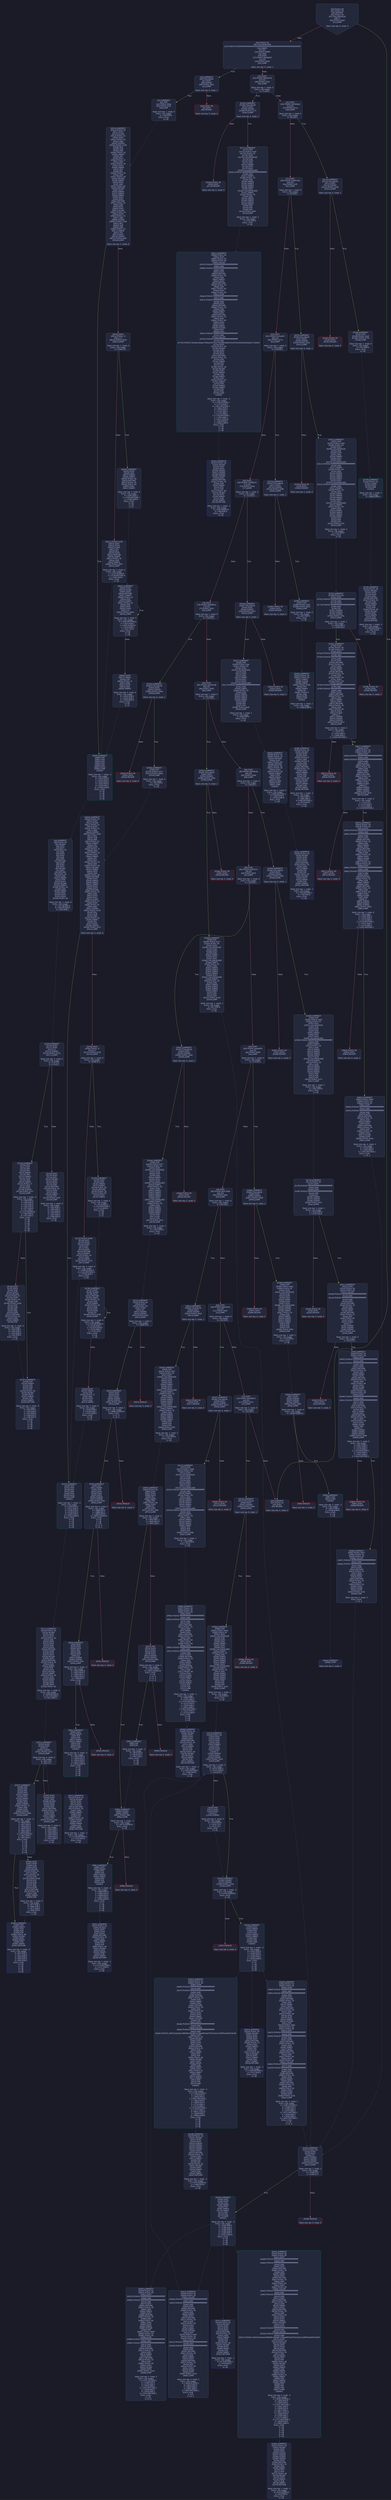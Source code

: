 digraph G {
    node [shape=box, style="filled, rounded", color="#565f89", fontcolor="#c0caf5", fontname="Helvetica", fillcolor="#24283b"];
    edge [color="#414868", fontcolor="#c0caf5", fontname="Helvetica"];
    bgcolor="#1a1b26";
    0 [ label = "[00] PUSH1 80
[02] PUSH1 40
[04] MSTORE
[05] PUSH1 04
[07] CALLDATASIZE
[08] LT
[09] PUSH2 00d0
[0c] JUMPI

Stack size req: 0, sizeΔ: 0
" shape = invhouse]
    1 [ label = "[0d] PUSH1 00
[0f] CALLDATALOAD
[10] PUSH29 0100000000000000000000000000000000000000000000000000000000
[2e] SWAP1
[2f] DIV
[30] PUSH4 ffffffff
[35] AND
[36] DUP1
[37] PUSH4 06fdde03
[3c] EQ
[3d] PUSH2 00d5
[40] JUMPI

Stack size req: 0, sizeΔ: 1
"]
    2 [ label = "[41] DUP1
[42] PUSH4 095ea7b3
[47] EQ
[48] PUSH2 0165
[4b] JUMPI

Stack size req: 1, sizeΔ: 0
Entry->Op usage:
	0->71:EQ:1
"]
    3 [ label = "[4c] DUP1
[4d] PUSH4 18160ddd
[52] EQ
[53] PUSH2 01ca
[56] JUMPI

Stack size req: 1, sizeΔ: 0
Entry->Op usage:
	0->82:EQ:1
"]
    4 [ label = "[57] DUP1
[58] PUSH4 23b872dd
[5d] EQ
[5e] PUSH2 01f5
[61] JUMPI

Stack size req: 1, sizeΔ: 0
Entry->Op usage:
	0->93:EQ:1
"]
    5 [ label = "[62] DUP1
[63] PUSH4 313ce567
[68] EQ
[69] PUSH2 027a
[6c] JUMPI

Stack size req: 1, sizeΔ: 0
Entry->Op usage:
	0->104:EQ:1
"]
    6 [ label = "[6d] DUP1
[6e] PUSH4 70a08231
[73] EQ
[74] PUSH2 02ab
[77] JUMPI

Stack size req: 1, sizeΔ: 0
Entry->Op usage:
	0->115:EQ:1
"]
    7 [ label = "[78] DUP1
[79] PUSH4 95d89b41
[7e] EQ
[7f] PUSH2 0302
[82] JUMPI

Stack size req: 1, sizeΔ: 0
Entry->Op usage:
	0->126:EQ:1
"]
    8 [ label = "[83] DUP1
[84] PUSH4 a293d1e8
[89] EQ
[8a] PUSH2 0392
[8d] JUMPI

Stack size req: 1, sizeΔ: 0
Entry->Op usage:
	0->137:EQ:1
"]
    9 [ label = "[8e] DUP1
[8f] PUSH4 a9059cbb
[94] EQ
[95] PUSH2 03dd
[98] JUMPI

Stack size req: 1, sizeΔ: 0
Entry->Op usage:
	0->148:EQ:1
"]
    10 [ label = "[99] DUP1
[9a] PUSH4 b5931f7c
[9f] EQ
[a0] PUSH2 0442
[a3] JUMPI

Stack size req: 1, sizeΔ: 0
Entry->Op usage:
	0->159:EQ:1
"]
    11 [ label = "[a4] DUP1
[a5] PUSH4 cdeda055
[aa] EQ
[ab] PUSH2 048d
[ae] JUMPI

Stack size req: 1, sizeΔ: 0
Entry->Op usage:
	0->170:EQ:1
"]
    12 [ label = "[af] DUP1
[b0] PUSH4 d05c78da
[b5] EQ
[b6] PUSH2 04bc
[b9] JUMPI

Stack size req: 1, sizeΔ: 0
Entry->Op usage:
	0->181:EQ:1
"]
    13 [ label = "[ba] DUP1
[bb] PUSH4 dd62ed3e
[c0] EQ
[c1] PUSH2 0507
[c4] JUMPI

Stack size req: 1, sizeΔ: 0
Entry->Op usage:
	0->192:EQ:1
"]
    14 [ label = "[c5] DUP1
[c6] PUSH4 e6cb9013
[cb] EQ
[cc] PUSH2 057e
[cf] JUMPI

Stack size req: 1, sizeΔ: 0
Entry->Op usage:
	0->203:EQ:1
"]
    15 [ label = "[d0] JUMPDEST
[d1] PUSH1 00
[d3] DUP1
[d4] REVERT

Stack size req: 0, sizeΔ: 0
" color = "red"]
    16 [ label = "[d5] JUMPDEST
[d6] CALLVALUE
[d7] DUP1
[d8] ISZERO
[d9] PUSH2 00e1
[dc] JUMPI

Stack size req: 0, sizeΔ: 1
"]
    17 [ label = "[dd] PUSH1 00
[df] DUP1
[e0] REVERT

Stack size req: 0, sizeΔ: 0
" color = "red"]
    18 [ label = "[e1] JUMPDEST
[e2] POP
[e3] PUSH2 00ea
[e6] PUSH2 05c9
[e9] JUMP

Stack size req: 1, sizeΔ: 0
Entry->Op usage:
	0->226:POP:0
Entry->Exit:
	0->😵
"]
    19 [ label = "[ea] JUMPDEST
[eb] PUSH1 40
[ed] MLOAD
[ee] DUP1
[ef] DUP1
[f0] PUSH1 20
[f2] ADD
[f3] DUP3
[f4] DUP2
[f5] SUB
[f6] DUP3
[f7] MSTORE
[f8] DUP4
[f9] DUP2
[fa] DUP2
[fb] MLOAD
[fc] DUP2
[fd] MSTORE
[fe] PUSH1 20
[0100] ADD
[0101] SWAP2
[0102] POP
[0103] DUP1
[0104] MLOAD
[0105] SWAP1
[0106] PUSH1 20
[0108] ADD
[0109] SWAP1
[010a] DUP1
[010b] DUP4
[010c] DUP4
[010d] PUSH1 00

Stack size req: 1, sizeΔ: 9
Entry->Op usage:
	0->251:MLOAD:0
	0->260:MLOAD:0
	0->264:ADD:1
"]
    20 [ label = "[010f] JUMPDEST
[0110] DUP4
[0111] DUP2
[0112] LT
[0113] ISZERO
[0114] PUSH2 012a
[0117] JUMPI

Stack size req: 4, sizeΔ: 0
Entry->Op usage:
	0->274:LT:0
	3->274:LT:1
"]
    21 [ label = "[0118] DUP1
[0119] DUP3
[011a] ADD
[011b] MLOAD
[011c] DUP2
[011d] DUP5
[011e] ADD
[011f] MSTORE
[0120] PUSH1 20
[0122] DUP2
[0123] ADD
[0124] SWAP1
[0125] POP
[0126] PUSH2 010f
[0129] JUMP

Stack size req: 3, sizeΔ: 0
Entry->Op usage:
	0->282:ADD:1
	0->286:ADD:1
	0->291:ADD:0
	0->293:POP:0
	1->282:ADD:0
	2->286:ADD:0
Entry->Exit:
	0->😵
"]
    22 [ label = "[012a] JUMPDEST
[012b] POP
[012c] POP
[012d] POP
[012e] POP
[012f] SWAP1
[0130] POP
[0131] SWAP1
[0132] DUP2
[0133] ADD
[0134] SWAP1
[0135] PUSH1 1f
[0137] AND
[0138] DUP1
[0139] ISZERO
[013a] PUSH2 0157
[013d] JUMPI

Stack size req: 7, sizeΔ: -5
Entry->Op usage:
	0->299:POP:0
	1->300:POP:0
	2->301:POP:0
	3->302:POP:0
	4->307:ADD:0
	4->311:AND:1
	4->313:ISZERO:0
	5->304:POP:0
	6->307:ADD:1
Entry->Exit:
	0->😵
	1->😵
	2->😵
	3->😵
	4->0
	5->😵
	6->😵
"]
    23 [ label = "[013e] DUP1
[013f] DUP3
[0140] SUB
[0141] DUP1
[0142] MLOAD
[0143] PUSH1 01
[0145] DUP4
[0146] PUSH1 20
[0148] SUB
[0149] PUSH2 0100
[014c] EXP
[014d] SUB
[014e] NOT
[014f] AND
[0150] DUP2
[0151] MSTORE
[0152] PUSH1 20
[0154] ADD
[0155] SWAP2
[0156] POP

Stack size req: 2, sizeΔ: 0
Entry->Op usage:
	0->320:SUB:1
	0->328:SUB:1
	1->320:SUB:0
	1->342:POP:0
Entry->Exit:
	1->😵
"]
    24 [ label = "[0157] JUMPDEST
[0158] POP
[0159] SWAP3
[015a] POP
[015b] POP
[015c] POP
[015d] PUSH1 40
[015f] MLOAD
[0160] DUP1
[0161] SWAP2
[0162] SUB
[0163] SWAP1
[0164] RETURN

Stack size req: 5, sizeΔ: -5
Entry->Op usage:
	0->344:POP:0
	1->354:SUB:0
	2->347:POP:0
	3->348:POP:0
	4->346:POP:0
Entry->Exit:
	0->😵
	1->😵
	2->😵
	3->😵
	4->😵
" color = "darkblue"]
    25 [ label = "[0165] JUMPDEST
[0166] CALLVALUE
[0167] DUP1
[0168] ISZERO
[0169] PUSH2 0171
[016c] JUMPI

Stack size req: 0, sizeΔ: 1
"]
    26 [ label = "[016d] PUSH1 00
[016f] DUP1
[0170] REVERT

Stack size req: 0, sizeΔ: 0
" color = "red"]
    27 [ label = "[0171] JUMPDEST
[0172] POP
[0173] PUSH2 01b0
[0176] PUSH1 04
[0178] DUP1
[0179] CALLDATASIZE
[017a] SUB
[017b] DUP2
[017c] ADD
[017d] SWAP1
[017e] DUP1
[017f] DUP1
[0180] CALLDATALOAD
[0181] PUSH20 ffffffffffffffffffffffffffffffffffffffff
[0196] AND
[0197] SWAP1
[0198] PUSH1 20
[019a] ADD
[019b] SWAP1
[019c] SWAP3
[019d] SWAP2
[019e] SWAP1
[019f] DUP1
[01a0] CALLDATALOAD
[01a1] SWAP1
[01a2] PUSH1 20
[01a4] ADD
[01a5] SWAP1
[01a6] SWAP3
[01a7] SWAP2
[01a8] SWAP1
[01a9] POP
[01aa] POP
[01ab] POP
[01ac] PUSH2 0667
[01af] JUMP

Stack size req: 1, sizeΔ: 2
Entry->Op usage:
	0->370:POP:0
Entry->Exit:
	0->😵
"]
    28 [ label = "[01b0] JUMPDEST
[01b1] PUSH1 40
[01b3] MLOAD
[01b4] DUP1
[01b5] DUP3
[01b6] ISZERO
[01b7] ISZERO
[01b8] ISZERO
[01b9] ISZERO
[01ba] DUP2
[01bb] MSTORE
[01bc] PUSH1 20
[01be] ADD
[01bf] SWAP2
[01c0] POP
[01c1] POP
[01c2] PUSH1 40
[01c4] MLOAD
[01c5] DUP1
[01c6] SWAP2
[01c7] SUB
[01c8] SWAP1
[01c9] RETURN

Stack size req: 1, sizeΔ: -1
Entry->Op usage:
	0->438:ISZERO:0
	0->448:POP:0
Entry->Exit:
	0->😵
" color = "darkblue"]
    29 [ label = "[01ca] JUMPDEST
[01cb] CALLVALUE
[01cc] DUP1
[01cd] ISZERO
[01ce] PUSH2 01d6
[01d1] JUMPI

Stack size req: 0, sizeΔ: 1
"]
    30 [ label = "[01d2] PUSH1 00
[01d4] DUP1
[01d5] REVERT

Stack size req: 0, sizeΔ: 0
" color = "red"]
    31 [ label = "[01d6] JUMPDEST
[01d7] POP
[01d8] PUSH2 01df
[01db] PUSH2 0759
[01de] JUMP

Stack size req: 1, sizeΔ: 0
Entry->Op usage:
	0->471:POP:0
Entry->Exit:
	0->😵
"]
    32 [ label = "[01df] JUMPDEST
[01e0] PUSH1 40
[01e2] MLOAD
[01e3] DUP1
[01e4] DUP3
[01e5] DUP2
[01e6] MSTORE
[01e7] PUSH1 20
[01e9] ADD
[01ea] SWAP2
[01eb] POP
[01ec] POP
[01ed] PUSH1 40
[01ef] MLOAD
[01f0] DUP1
[01f1] SWAP2
[01f2] SUB
[01f3] SWAP1
[01f4] RETURN

Stack size req: 1, sizeΔ: -1
Entry->Op usage:
	0->486:MSTORE:1
	0->491:POP:0
Entry->Exit:
	0->😵
" color = "darkblue"]
    33 [ label = "[01f5] JUMPDEST
[01f6] CALLVALUE
[01f7] DUP1
[01f8] ISZERO
[01f9] PUSH2 0201
[01fc] JUMPI

Stack size req: 0, sizeΔ: 1
"]
    34 [ label = "[01fd] PUSH1 00
[01ff] DUP1
[0200] REVERT

Stack size req: 0, sizeΔ: 0
" color = "red"]
    35 [ label = "[0201] JUMPDEST
[0202] POP
[0203] PUSH2 0260
[0206] PUSH1 04
[0208] DUP1
[0209] CALLDATASIZE
[020a] SUB
[020b] DUP2
[020c] ADD
[020d] SWAP1
[020e] DUP1
[020f] DUP1
[0210] CALLDATALOAD
[0211] PUSH20 ffffffffffffffffffffffffffffffffffffffff
[0226] AND
[0227] SWAP1
[0228] PUSH1 20
[022a] ADD
[022b] SWAP1
[022c] SWAP3
[022d] SWAP2
[022e] SWAP1
[022f] DUP1
[0230] CALLDATALOAD
[0231] PUSH20 ffffffffffffffffffffffffffffffffffffffff
[0246] AND
[0247] SWAP1
[0248] PUSH1 20
[024a] ADD
[024b] SWAP1
[024c] SWAP3
[024d] SWAP2
[024e] SWAP1
[024f] DUP1
[0250] CALLDATALOAD
[0251] SWAP1
[0252] PUSH1 20
[0254] ADD
[0255] SWAP1
[0256] SWAP3
[0257] SWAP2
[0258] SWAP1
[0259] POP
[025a] POP
[025b] POP
[025c] PUSH2 075f
[025f] JUMP

Stack size req: 1, sizeΔ: 3
Entry->Op usage:
	0->514:POP:0
Entry->Exit:
	0->😵
"]
    36 [ label = "[0260] JUMPDEST
[0261] PUSH1 40
[0263] MLOAD
[0264] DUP1
[0265] DUP3
[0266] ISZERO
[0267] ISZERO
[0268] ISZERO
[0269] ISZERO
[026a] DUP2
[026b] MSTORE
[026c] PUSH1 20
[026e] ADD
[026f] SWAP2
[0270] POP
[0271] POP
[0272] PUSH1 40
[0274] MLOAD
[0275] DUP1
[0276] SWAP2
[0277] SUB
[0278] SWAP1
[0279] RETURN

Stack size req: 1, sizeΔ: -1
Entry->Op usage:
	0->614:ISZERO:0
	0->624:POP:0
Entry->Exit:
	0->😵
" color = "darkblue"]
    37 [ label = "[027a] JUMPDEST
[027b] CALLVALUE
[027c] DUP1
[027d] ISZERO
[027e] PUSH2 0286
[0281] JUMPI

Stack size req: 0, sizeΔ: 1
"]
    38 [ label = "[0282] PUSH1 00
[0284] DUP1
[0285] REVERT

Stack size req: 0, sizeΔ: 0
" color = "red"]
    39 [ label = "[0286] JUMPDEST
[0287] POP
[0288] PUSH2 028f
[028b] PUSH2 0b92
[028e] JUMP

Stack size req: 1, sizeΔ: 0
Entry->Op usage:
	0->647:POP:0
Entry->Exit:
	0->😵
"]
    40 [ label = "[028f] JUMPDEST
[0290] PUSH1 40
[0292] MLOAD
[0293] DUP1
[0294] DUP3
[0295] PUSH1 ff
[0297] AND
[0298] PUSH1 ff
[029a] AND
[029b] DUP2
[029c] MSTORE
[029d] PUSH1 20
[029f] ADD
[02a0] SWAP2
[02a1] POP
[02a2] POP
[02a3] PUSH1 40
[02a5] MLOAD
[02a6] DUP1
[02a7] SWAP2
[02a8] SUB
[02a9] SWAP1
[02aa] RETURN

Stack size req: 1, sizeΔ: -1
Entry->Op usage:
	0->663:AND:1
	0->666:AND:1
	0->668:MSTORE:1
	0->673:POP:0
Entry->Exit:
	0->😵
" color = "darkblue"]
    41 [ label = "[02ab] JUMPDEST
[02ac] CALLVALUE
[02ad] DUP1
[02ae] ISZERO
[02af] PUSH2 02b7
[02b2] JUMPI

Stack size req: 0, sizeΔ: 1
"]
    42 [ label = "[02b3] PUSH1 00
[02b5] DUP1
[02b6] REVERT

Stack size req: 0, sizeΔ: 0
" color = "red"]
    43 [ label = "[02b7] JUMPDEST
[02b8] POP
[02b9] PUSH2 02ec
[02bc] PUSH1 04
[02be] DUP1
[02bf] CALLDATASIZE
[02c0] SUB
[02c1] DUP2
[02c2] ADD
[02c3] SWAP1
[02c4] DUP1
[02c5] DUP1
[02c6] CALLDATALOAD
[02c7] PUSH20 ffffffffffffffffffffffffffffffffffffffff
[02dc] AND
[02dd] SWAP1
[02de] PUSH1 20
[02e0] ADD
[02e1] SWAP1
[02e2] SWAP3
[02e3] SWAP2
[02e4] SWAP1
[02e5] POP
[02e6] POP
[02e7] POP
[02e8] PUSH2 0ba5
[02eb] JUMP

Stack size req: 1, sizeΔ: 1
Entry->Op usage:
	0->696:POP:0
Entry->Exit:
	0->😵
"]
    44 [ label = "[02ec] JUMPDEST
[02ed] PUSH1 40
[02ef] MLOAD
[02f0] DUP1
[02f1] DUP3
[02f2] DUP2
[02f3] MSTORE
[02f4] PUSH1 20
[02f6] ADD
[02f7] SWAP2
[02f8] POP
[02f9] POP
[02fa] PUSH1 40
[02fc] MLOAD
[02fd] DUP1
[02fe] SWAP2
[02ff] SUB
[0300] SWAP1
[0301] RETURN

Stack size req: 1, sizeΔ: -1
Entry->Op usage:
	0->755:MSTORE:1
	0->760:POP:0
Entry->Exit:
	0->😵
" color = "darkblue"]
    45 [ label = "[0302] JUMPDEST
[0303] CALLVALUE
[0304] DUP1
[0305] ISZERO
[0306] PUSH2 030e
[0309] JUMPI

Stack size req: 0, sizeΔ: 1
"]
    46 [ label = "[030a] PUSH1 00
[030c] DUP1
[030d] REVERT

Stack size req: 0, sizeΔ: 0
" color = "red"]
    47 [ label = "[030e] JUMPDEST
[030f] POP
[0310] PUSH2 0317
[0313] PUSH2 0bbd
[0316] JUMP

Stack size req: 1, sizeΔ: 0
Entry->Op usage:
	0->783:POP:0
Entry->Exit:
	0->😵
"]
    48 [ label = "[0317] JUMPDEST
[0318] PUSH1 40
[031a] MLOAD
[031b] DUP1
[031c] DUP1
[031d] PUSH1 20
[031f] ADD
[0320] DUP3
[0321] DUP2
[0322] SUB
[0323] DUP3
[0324] MSTORE
[0325] DUP4
[0326] DUP2
[0327] DUP2
[0328] MLOAD
[0329] DUP2
[032a] MSTORE
[032b] PUSH1 20
[032d] ADD
[032e] SWAP2
[032f] POP
[0330] DUP1
[0331] MLOAD
[0332] SWAP1
[0333] PUSH1 20
[0335] ADD
[0336] SWAP1
[0337] DUP1
[0338] DUP4
[0339] DUP4
[033a] PUSH1 00

Stack size req: 1, sizeΔ: 9
Entry->Op usage:
	0->808:MLOAD:0
	0->817:MLOAD:0
	0->821:ADD:1
"]
    49 [ label = "[033c] JUMPDEST
[033d] DUP4
[033e] DUP2
[033f] LT
[0340] ISZERO
[0341] PUSH2 0357
[0344] JUMPI

Stack size req: 4, sizeΔ: 0
Entry->Op usage:
	0->831:LT:0
	3->831:LT:1
"]
    50 [ label = "[0345] DUP1
[0346] DUP3
[0347] ADD
[0348] MLOAD
[0349] DUP2
[034a] DUP5
[034b] ADD
[034c] MSTORE
[034d] PUSH1 20
[034f] DUP2
[0350] ADD
[0351] SWAP1
[0352] POP
[0353] PUSH2 033c
[0356] JUMP

Stack size req: 3, sizeΔ: 0
Entry->Op usage:
	0->839:ADD:1
	0->843:ADD:1
	0->848:ADD:0
	0->850:POP:0
	1->839:ADD:0
	2->843:ADD:0
Entry->Exit:
	0->😵
"]
    51 [ label = "[0357] JUMPDEST
[0358] POP
[0359] POP
[035a] POP
[035b] POP
[035c] SWAP1
[035d] POP
[035e] SWAP1
[035f] DUP2
[0360] ADD
[0361] SWAP1
[0362] PUSH1 1f
[0364] AND
[0365] DUP1
[0366] ISZERO
[0367] PUSH2 0384
[036a] JUMPI

Stack size req: 7, sizeΔ: -5
Entry->Op usage:
	0->856:POP:0
	1->857:POP:0
	2->858:POP:0
	3->859:POP:0
	4->864:ADD:0
	4->868:AND:1
	4->870:ISZERO:0
	5->861:POP:0
	6->864:ADD:1
Entry->Exit:
	0->😵
	1->😵
	2->😵
	3->😵
	4->0
	5->😵
	6->😵
"]
    52 [ label = "[036b] DUP1
[036c] DUP3
[036d] SUB
[036e] DUP1
[036f] MLOAD
[0370] PUSH1 01
[0372] DUP4
[0373] PUSH1 20
[0375] SUB
[0376] PUSH2 0100
[0379] EXP
[037a] SUB
[037b] NOT
[037c] AND
[037d] DUP2
[037e] MSTORE
[037f] PUSH1 20
[0381] ADD
[0382] SWAP2
[0383] POP

Stack size req: 2, sizeΔ: 0
Entry->Op usage:
	0->877:SUB:1
	0->885:SUB:1
	1->877:SUB:0
	1->899:POP:0
Entry->Exit:
	1->😵
"]
    53 [ label = "[0384] JUMPDEST
[0385] POP
[0386] SWAP3
[0387] POP
[0388] POP
[0389] POP
[038a] PUSH1 40
[038c] MLOAD
[038d] DUP1
[038e] SWAP2
[038f] SUB
[0390] SWAP1
[0391] RETURN

Stack size req: 5, sizeΔ: -5
Entry->Op usage:
	0->901:POP:0
	1->911:SUB:0
	2->904:POP:0
	3->905:POP:0
	4->903:POP:0
Entry->Exit:
	0->😵
	1->😵
	2->😵
	3->😵
	4->😵
" color = "darkblue"]
    54 [ label = "[0392] JUMPDEST
[0393] CALLVALUE
[0394] DUP1
[0395] ISZERO
[0396] PUSH2 039e
[0399] JUMPI

Stack size req: 0, sizeΔ: 1
"]
    55 [ label = "[039a] PUSH1 00
[039c] DUP1
[039d] REVERT

Stack size req: 0, sizeΔ: 0
" color = "red"]
    56 [ label = "[039e] JUMPDEST
[039f] POP
[03a0] PUSH2 03c7
[03a3] PUSH1 04
[03a5] DUP1
[03a6] CALLDATASIZE
[03a7] SUB
[03a8] DUP2
[03a9] ADD
[03aa] SWAP1
[03ab] DUP1
[03ac] DUP1
[03ad] CALLDATALOAD
[03ae] SWAP1
[03af] PUSH1 20
[03b1] ADD
[03b2] SWAP1
[03b3] SWAP3
[03b4] SWAP2
[03b5] SWAP1
[03b6] DUP1
[03b7] CALLDATALOAD
[03b8] SWAP1
[03b9] PUSH1 20
[03bb] ADD
[03bc] SWAP1
[03bd] SWAP3
[03be] SWAP2
[03bf] SWAP1
[03c0] POP
[03c1] POP
[03c2] POP
[03c3] PUSH2 0c5b
[03c6] JUMP

Stack size req: 1, sizeΔ: 2
Entry->Op usage:
	0->927:POP:0
Entry->Exit:
	0->😵
"]
    57 [ label = "[03c7] JUMPDEST
[03c8] PUSH1 40
[03ca] MLOAD
[03cb] DUP1
[03cc] DUP3
[03cd] DUP2
[03ce] MSTORE
[03cf] PUSH1 20
[03d1] ADD
[03d2] SWAP2
[03d3] POP
[03d4] POP
[03d5] PUSH1 40
[03d7] MLOAD
[03d8] DUP1
[03d9] SWAP2
[03da] SUB
[03db] SWAP1
[03dc] RETURN

Stack size req: 1, sizeΔ: -1
Entry->Op usage:
	0->974:MSTORE:1
	0->979:POP:0
Entry->Exit:
	0->😵
" color = "darkblue"]
    58 [ label = "[03dd] JUMPDEST
[03de] CALLVALUE
[03df] DUP1
[03e0] ISZERO
[03e1] PUSH2 03e9
[03e4] JUMPI

Stack size req: 0, sizeΔ: 1
"]
    59 [ label = "[03e5] PUSH1 00
[03e7] DUP1
[03e8] REVERT

Stack size req: 0, sizeΔ: 0
" color = "red"]
    60 [ label = "[03e9] JUMPDEST
[03ea] POP
[03eb] PUSH2 0428
[03ee] PUSH1 04
[03f0] DUP1
[03f1] CALLDATASIZE
[03f2] SUB
[03f3] DUP2
[03f4] ADD
[03f5] SWAP1
[03f6] DUP1
[03f7] DUP1
[03f8] CALLDATALOAD
[03f9] PUSH20 ffffffffffffffffffffffffffffffffffffffff
[040e] AND
[040f] SWAP1
[0410] PUSH1 20
[0412] ADD
[0413] SWAP1
[0414] SWAP3
[0415] SWAP2
[0416] SWAP1
[0417] DUP1
[0418] CALLDATALOAD
[0419] SWAP1
[041a] PUSH1 20
[041c] ADD
[041d] SWAP1
[041e] SWAP3
[041f] SWAP2
[0420] SWAP1
[0421] POP
[0422] POP
[0423] POP
[0424] PUSH2 0c74
[0427] JUMP

Stack size req: 1, sizeΔ: 2
Entry->Op usage:
	0->1002:POP:0
Entry->Exit:
	0->😵
"]
    61 [ label = "[0428] JUMPDEST
[0429] PUSH1 40
[042b] MLOAD
[042c] DUP1
[042d] DUP3
[042e] ISZERO
[042f] ISZERO
[0430] ISZERO
[0431] ISZERO
[0432] DUP2
[0433] MSTORE
[0434] PUSH1 20
[0436] ADD
[0437] SWAP2
[0438] POP
[0439] POP
[043a] PUSH1 40
[043c] MLOAD
[043d] DUP1
[043e] SWAP2
[043f] SUB
[0440] SWAP1
[0441] RETURN

Stack size req: 1, sizeΔ: -1
Entry->Op usage:
	0->1070:ISZERO:0
	0->1080:POP:0
Entry->Exit:
	0->😵
" color = "darkblue"]
    62 [ label = "[0442] JUMPDEST
[0443] CALLVALUE
[0444] DUP1
[0445] ISZERO
[0446] PUSH2 044e
[0449] JUMPI

Stack size req: 0, sizeΔ: 1
"]
    63 [ label = "[044a] PUSH1 00
[044c] DUP1
[044d] REVERT

Stack size req: 0, sizeΔ: 0
" color = "red"]
    64 [ label = "[044e] JUMPDEST
[044f] POP
[0450] PUSH2 0477
[0453] PUSH1 04
[0455] DUP1
[0456] CALLDATASIZE
[0457] SUB
[0458] DUP2
[0459] ADD
[045a] SWAP1
[045b] DUP1
[045c] DUP1
[045d] CALLDATALOAD
[045e] SWAP1
[045f] PUSH1 20
[0461] ADD
[0462] SWAP1
[0463] SWAP3
[0464] SWAP2
[0465] SWAP1
[0466] DUP1
[0467] CALLDATALOAD
[0468] SWAP1
[0469] PUSH1 20
[046b] ADD
[046c] SWAP1
[046d] SWAP3
[046e] SWAP2
[046f] SWAP1
[0470] POP
[0471] POP
[0472] POP
[0473] PUSH2 0f15
[0476] JUMP

Stack size req: 1, sizeΔ: 2
Entry->Op usage:
	0->1103:POP:0
Entry->Exit:
	0->😵
"]
    65 [ label = "[0477] JUMPDEST
[0478] PUSH1 40
[047a] MLOAD
[047b] DUP1
[047c] DUP3
[047d] DUP2
[047e] MSTORE
[047f] PUSH1 20
[0481] ADD
[0482] SWAP2
[0483] POP
[0484] POP
[0485] PUSH1 40
[0487] MLOAD
[0488] DUP1
[0489] SWAP2
[048a] SUB
[048b] SWAP1
[048c] RETURN

Stack size req: 1, sizeΔ: -1
Entry->Op usage:
	0->1150:MSTORE:1
	0->1155:POP:0
Entry->Exit:
	0->😵
" color = "darkblue"]
    66 [ label = "[048d] JUMPDEST
[048e] CALLVALUE
[048f] DUP1
[0490] ISZERO
[0491] PUSH2 0499
[0494] JUMPI

Stack size req: 0, sizeΔ: 1
"]
    67 [ label = "[0495] PUSH1 00
[0497] DUP1
[0498] REVERT

Stack size req: 0, sizeΔ: 0
" color = "red"]
    68 [ label = "[0499] JUMPDEST
[049a] POP
[049b] PUSH2 04ba
[049e] PUSH1 04
[04a0] DUP1
[04a1] CALLDATASIZE
[04a2] SUB
[04a3] DUP2
[04a4] ADD
[04a5] SWAP1
[04a6] DUP1
[04a7] DUP1
[04a8] CALLDATALOAD
[04a9] ISZERO
[04aa] ISZERO
[04ab] SWAP1
[04ac] PUSH1 20
[04ae] ADD
[04af] SWAP1
[04b0] SWAP3
[04b1] SWAP2
[04b2] SWAP1
[04b3] POP
[04b4] POP
[04b5] POP
[04b6] PUSH2 0f56
[04b9] JUMP

Stack size req: 1, sizeΔ: 1
Entry->Op usage:
	0->1178:POP:0
Entry->Exit:
	0->😵
"]
    69 [ label = "[04ba] JUMPDEST
[04bb] STOP

Stack size req: 0, sizeΔ: 0
" color = "darkblue"]
    70 [ label = "[04bc] JUMPDEST
[04bd] CALLVALUE
[04be] DUP1
[04bf] ISZERO
[04c0] PUSH2 04c8
[04c3] JUMPI

Stack size req: 0, sizeΔ: 1
"]
    71 [ label = "[04c4] PUSH1 00
[04c6] DUP1
[04c7] REVERT

Stack size req: 0, sizeΔ: 0
" color = "red"]
    72 [ label = "[04c8] JUMPDEST
[04c9] POP
[04ca] PUSH2 04f1
[04cd] PUSH1 04
[04cf] DUP1
[04d0] CALLDATASIZE
[04d1] SUB
[04d2] DUP2
[04d3] ADD
[04d4] SWAP1
[04d5] DUP1
[04d6] DUP1
[04d7] CALLDATALOAD
[04d8] SWAP1
[04d9] PUSH1 20
[04db] ADD
[04dc] SWAP1
[04dd] SWAP3
[04de] SWAP2
[04df] SWAP1
[04e0] DUP1
[04e1] CALLDATALOAD
[04e2] SWAP1
[04e3] PUSH1 20
[04e5] ADD
[04e6] SWAP1
[04e7] SWAP3
[04e8] SWAP2
[04e9] SWAP1
[04ea] POP
[04eb] POP
[04ec] POP
[04ed] PUSH2 0f63
[04f0] JUMP

Stack size req: 1, sizeΔ: 2
Entry->Op usage:
	0->1225:POP:0
Entry->Exit:
	0->😵
"]
    73 [ label = "[04f1] JUMPDEST
[04f2] PUSH1 40
[04f4] MLOAD
[04f5] DUP1
[04f6] DUP3
[04f7] DUP2
[04f8] MSTORE
[04f9] PUSH1 20
[04fb] ADD
[04fc] SWAP2
[04fd] POP
[04fe] POP
[04ff] PUSH1 40
[0501] MLOAD
[0502] DUP1
[0503] SWAP2
[0504] SUB
[0505] SWAP1
[0506] RETURN

Stack size req: 1, sizeΔ: -1
Entry->Op usage:
	0->1272:MSTORE:1
	0->1277:POP:0
Entry->Exit:
	0->😵
" color = "darkblue"]
    74 [ label = "[0507] JUMPDEST
[0508] CALLVALUE
[0509] DUP1
[050a] ISZERO
[050b] PUSH2 0513
[050e] JUMPI

Stack size req: 0, sizeΔ: 1
"]
    75 [ label = "[050f] PUSH1 00
[0511] DUP1
[0512] REVERT

Stack size req: 0, sizeΔ: 0
" color = "red"]
    76 [ label = "[0513] JUMPDEST
[0514] POP
[0515] PUSH2 0568
[0518] PUSH1 04
[051a] DUP1
[051b] CALLDATASIZE
[051c] SUB
[051d] DUP2
[051e] ADD
[051f] SWAP1
[0520] DUP1
[0521] DUP1
[0522] CALLDATALOAD
[0523] PUSH20 ffffffffffffffffffffffffffffffffffffffff
[0538] AND
[0539] SWAP1
[053a] PUSH1 20
[053c] ADD
[053d] SWAP1
[053e] SWAP3
[053f] SWAP2
[0540] SWAP1
[0541] DUP1
[0542] CALLDATALOAD
[0543] PUSH20 ffffffffffffffffffffffffffffffffffffffff
[0558] AND
[0559] SWAP1
[055a] PUSH1 20
[055c] ADD
[055d] SWAP1
[055e] SWAP3
[055f] SWAP2
[0560] SWAP1
[0561] POP
[0562] POP
[0563] POP
[0564] PUSH2 0f96
[0567] JUMP

Stack size req: 1, sizeΔ: 2
Entry->Op usage:
	0->1300:POP:0
Entry->Exit:
	0->😵
"]
    77 [ label = "[0568] JUMPDEST
[0569] PUSH1 40
[056b] MLOAD
[056c] DUP1
[056d] DUP3
[056e] DUP2
[056f] MSTORE
[0570] PUSH1 20
[0572] ADD
[0573] SWAP2
[0574] POP
[0575] POP
[0576] PUSH1 40
[0578] MLOAD
[0579] DUP1
[057a] SWAP2
[057b] SUB
[057c] SWAP1
[057d] RETURN

Stack size req: 1, sizeΔ: -1
Entry->Op usage:
	0->1391:MSTORE:1
	0->1396:POP:0
Entry->Exit:
	0->😵
" color = "darkblue"]
    78 [ label = "[057e] JUMPDEST
[057f] CALLVALUE
[0580] DUP1
[0581] ISZERO
[0582] PUSH2 058a
[0585] JUMPI

Stack size req: 0, sizeΔ: 1
"]
    79 [ label = "[0586] PUSH1 00
[0588] DUP1
[0589] REVERT

Stack size req: 0, sizeΔ: 0
" color = "red"]
    80 [ label = "[058a] JUMPDEST
[058b] POP
[058c] PUSH2 05b3
[058f] PUSH1 04
[0591] DUP1
[0592] CALLDATASIZE
[0593] SUB
[0594] DUP2
[0595] ADD
[0596] SWAP1
[0597] DUP1
[0598] DUP1
[0599] CALLDATALOAD
[059a] SWAP1
[059b] PUSH1 20
[059d] ADD
[059e] SWAP1
[059f] SWAP3
[05a0] SWAP2
[05a1] SWAP1
[05a2] DUP1
[05a3] CALLDATALOAD
[05a4] SWAP1
[05a5] PUSH1 20
[05a7] ADD
[05a8] SWAP1
[05a9] SWAP3
[05aa] SWAP2
[05ab] SWAP1
[05ac] POP
[05ad] POP
[05ae] POP
[05af] PUSH2 101d
[05b2] JUMP

Stack size req: 1, sizeΔ: 2
Entry->Op usage:
	0->1419:POP:0
Entry->Exit:
	0->😵
"]
    81 [ label = "[05b3] JUMPDEST
[05b4] PUSH1 40
[05b6] MLOAD
[05b7] DUP1
[05b8] DUP3
[05b9] DUP2
[05ba] MSTORE
[05bb] PUSH1 20
[05bd] ADD
[05be] SWAP2
[05bf] POP
[05c0] POP
[05c1] PUSH1 40
[05c3] MLOAD
[05c4] DUP1
[05c5] SWAP2
[05c6] SUB
[05c7] SWAP1
[05c8] RETURN

Stack size req: 1, sizeΔ: -1
Entry->Op usage:
	0->1466:MSTORE:1
	0->1471:POP:0
Entry->Exit:
	0->😵
" color = "darkblue"]
    82 [ label = "[05c9] JUMPDEST
[05ca] PUSH1 00
[05cc] DUP1
[05cd] SLOAD
[05ce] PUSH1 01
[05d0] DUP2
[05d1] PUSH1 01
[05d3] AND
[05d4] ISZERO
[05d5] PUSH2 0100
[05d8] MUL
[05d9] SUB
[05da] AND
[05db] PUSH1 02
[05dd] SWAP1
[05de] DIV
[05df] DUP1
[05e0] PUSH1 1f
[05e2] ADD
[05e3] PUSH1 20
[05e5] DUP1
[05e6] SWAP2
[05e7] DIV
[05e8] MUL
[05e9] PUSH1 20
[05eb] ADD
[05ec] PUSH1 40
[05ee] MLOAD
[05ef] SWAP1
[05f0] DUP2
[05f1] ADD
[05f2] PUSH1 40
[05f4] MSTORE
[05f5] DUP1
[05f6] SWAP3
[05f7] SWAP2
[05f8] SWAP1
[05f9] DUP2
[05fa] DUP2
[05fb] MSTORE
[05fc] PUSH1 20
[05fe] ADD
[05ff] DUP3
[0600] DUP1
[0601] SLOAD
[0602] PUSH1 01
[0604] DUP2
[0605] PUSH1 01
[0607] AND
[0608] ISZERO
[0609] PUSH2 0100
[060c] MUL
[060d] SUB
[060e] AND
[060f] PUSH1 02
[0611] SWAP1
[0612] DIV
[0613] DUP1
[0614] ISZERO
[0615] PUSH2 065f
[0618] JUMPI

Stack size req: 0, sizeΔ: 6
"]
    83 [ label = "[0619] DUP1
[061a] PUSH1 1f
[061c] LT
[061d] PUSH2 0634
[0620] JUMPI

Stack size req: 1, sizeΔ: 0
Entry->Op usage:
	0->1564:LT:1
"]
    84 [ label = "[0621] PUSH2 0100
[0624] DUP1
[0625] DUP4
[0626] SLOAD
[0627] DIV
[0628] MUL
[0629] DUP4
[062a] MSTORE
[062b] SWAP2
[062c] PUSH1 20
[062e] ADD
[062f] SWAP2
[0630] PUSH2 065f
[0633] JUMP

Stack size req: 3, sizeΔ: 0
Entry->Op usage:
	1->1574:SLOAD:0
	2->1578:MSTORE:0
	2->1582:ADD:1
Entry->Exit:
	2->😵
"]
    85 [ label = "[0634] JUMPDEST
[0635] DUP3
[0636] ADD
[0637] SWAP2
[0638] SWAP1
[0639] PUSH1 00
[063b] MSTORE
[063c] PUSH1 20
[063e] PUSH1 00
[0640] SHA3
[0641] SWAP1

Stack size req: 3, sizeΔ: 0
Entry->Op usage:
	0->1590:ADD:1
	1->1595:MSTORE:1
	2->1590:ADD:0
Entry->Exit:
	0->😵
	1->😵
	2->0
"]
    86 [ label = "[0642] JUMPDEST
[0643] DUP2
[0644] SLOAD
[0645] DUP2
[0646] MSTORE
[0647] SWAP1
[0648] PUSH1 01
[064a] ADD
[064b] SWAP1
[064c] PUSH1 20
[064e] ADD
[064f] DUP1
[0650] DUP4
[0651] GT
[0652] PUSH2 0642
[0655] JUMPI

Stack size req: 3, sizeΔ: 0
Entry->Op usage:
	0->1606:MSTORE:0
	0->1614:ADD:1
	1->1604:SLOAD:0
	1->1610:ADD:1
	2->1617:GT:0
Entry->Exit:
	0->😵
	1->😵
"]
    87 [ label = "[0656] DUP3
[0657] SWAP1
[0658] SUB
[0659] PUSH1 1f
[065b] AND
[065c] DUP3
[065d] ADD
[065e] SWAP2

Stack size req: 3, sizeΔ: 0
Entry->Op usage:
	0->1624:SUB:0
	2->1624:SUB:1
	2->1629:ADD:0
Entry->Exit:
	0->😵
	2->0
"]
    88 [ label = "[065f] JUMPDEST
[0660] POP
[0661] POP
[0662] POP
[0663] POP
[0664] POP
[0665] DUP2
[0666] JUMP
Indirect!

Stack size req: 7, sizeΔ: -5
Entry->Op usage:
	0->1632:POP:0
	1->1633:POP:0
	2->1634:POP:0
	3->1635:POP:0
	4->1636:POP:0
	6->1638:JUMP:0
Entry->Exit:
	0->😵
	1->😵
	2->😵
	3->😵
	4->😵
" color = "teal"]
    89 [ label = "[0667] JUMPDEST
[0668] PUSH1 00
[066a] DUP2
[066b] PUSH1 05
[066d] PUSH1 00
[066f] CALLER
[0670] PUSH20 ffffffffffffffffffffffffffffffffffffffff
[0685] AND
[0686] PUSH20 ffffffffffffffffffffffffffffffffffffffff
[069b] AND
[069c] DUP2
[069d] MSTORE
[069e] PUSH1 20
[06a0] ADD
[06a1] SWAP1
[06a2] DUP2
[06a3] MSTORE
[06a4] PUSH1 20
[06a6] ADD
[06a7] PUSH1 00
[06a9] SHA3
[06aa] PUSH1 00
[06ac] DUP6
[06ad] PUSH20 ffffffffffffffffffffffffffffffffffffffff
[06c2] AND
[06c3] PUSH20 ffffffffffffffffffffffffffffffffffffffff
[06d8] AND
[06d9] DUP2
[06da] MSTORE
[06db] PUSH1 20
[06dd] ADD
[06de] SWAP1
[06df] DUP2
[06e0] MSTORE
[06e1] PUSH1 20
[06e3] ADD
[06e4] PUSH1 00
[06e6] SHA3
[06e7] DUP2
[06e8] SWAP1
[06e9] SSTORE
[06ea] POP
[06eb] DUP3
[06ec] PUSH20 ffffffffffffffffffffffffffffffffffffffff
[0701] AND
[0702] CALLER
[0703] PUSH20 ffffffffffffffffffffffffffffffffffffffff
[0718] AND
[0719] PUSH32 8c5be1e5ebec7d5bd14f71427d1e84f3dd0314c0f7b2291e5b200ac8c7c3b925
[073a] DUP5
[073b] PUSH1 40
[073d] MLOAD
[073e] DUP1
[073f] DUP3
[0740] DUP2
[0741] MSTORE
[0742] PUSH1 20
[0744] ADD
[0745] SWAP2
[0746] POP
[0747] POP
[0748] PUSH1 40
[074a] MLOAD
[074b] DUP1
[074c] SWAP2
[074d] SUB
[074e] SWAP1
[074f] LOG3
[0750] PUSH1 01
[0752] SWAP1
[0753] POP
[0754] SWAP3
[0755] SWAP2
[0756] POP
[0757] POP
[0758] JUMP
Indirect!

Stack size req: 3, sizeΔ: -2
Entry->Op usage:
	0->1769:SSTORE:1
	0->1770:POP:0
	0->1857:MSTORE:1
	0->1862:POP:0
	0->1879:POP:0
	1->1730:AND:1
	1->1752:AND:1
	1->1754:MSTORE:1
	1->1793:AND:1
	1->1871:LOG3:4
	1->1878:POP:0
	2->1880:JUMP:0
Entry->Exit:
	0->😵
	1->😵
	2->😵
" color = "teal"]
    90 [ label = "[0759] JUMPDEST
[075a] PUSH1 03
[075c] SLOAD
[075d] DUP2
[075e] JUMP
Indirect!

Stack size req: 1, sizeΔ: 1
Entry->Op usage:
	0->1886:JUMP:0
" color = "teal"]
    91 [ label = "[075f] JUMPDEST
[0760] PUSH1 00
[0762] DUP1
[0763] PUSH20 ffffffffffffffffffffffffffffffffffffffff
[0778] AND
[0779] DUP4
[077a] PUSH20 ffffffffffffffffffffffffffffffffffffffff
[078f] AND
[0790] EQ
[0791] ISZERO
[0792] ISZERO
[0793] ISZERO
[0794] PUSH2 079c
[0797] JUMPI

Stack size req: 2, sizeΔ: 1
Entry->Op usage:
	1->1935:AND:1
	1->1936:EQ:0
"]
    92 [ label = "[0798] PUSH1 00
[079a] DUP1
[079b] REVERT

Stack size req: 0, sizeΔ: 0
" color = "red"]
    93 [ label = "[079c] JUMPDEST
[079d] DUP2
[079e] PUSH1 05
[07a0] PUSH1 00
[07a2] DUP7
[07a3] PUSH20 ffffffffffffffffffffffffffffffffffffffff
[07b8] AND
[07b9] PUSH20 ffffffffffffffffffffffffffffffffffffffff
[07ce] AND
[07cf] DUP2
[07d0] MSTORE
[07d1] PUSH1 20
[07d3] ADD
[07d4] SWAP1
[07d5] DUP2
[07d6] MSTORE
[07d7] PUSH1 20
[07d9] ADD
[07da] PUSH1 00
[07dc] SHA3
[07dd] PUSH1 00
[07df] CALLER
[07e0] PUSH20 ffffffffffffffffffffffffffffffffffffffff
[07f5] AND
[07f6] PUSH20 ffffffffffffffffffffffffffffffffffffffff
[080b] AND
[080c] DUP2
[080d] MSTORE
[080e] PUSH1 20
[0810] ADD
[0811] SWAP1
[0812] DUP2
[0813] MSTORE
[0814] PUSH1 20
[0816] ADD
[0817] PUSH1 00
[0819] SHA3
[081a] SLOAD
[081b] LT
[081c] ISZERO
[081d] ISZERO
[081e] ISZERO
[081f] PUSH2 0827
[0822] JUMPI

Stack size req: 4, sizeΔ: 0
Entry->Op usage:
	1->2075:LT:1
	3->1976:AND:1
	3->1998:AND:1
	3->2000:MSTORE:1
"]
    94 [ label = "[0823] PUSH1 00
[0825] DUP1
[0826] REVERT

Stack size req: 0, sizeΔ: 0
" color = "red"]
    95 [ label = "[0827] JUMPDEST
[0828] DUP2
[0829] PUSH1 04
[082b] PUSH1 00
[082d] DUP7
[082e] PUSH20 ffffffffffffffffffffffffffffffffffffffff
[0843] AND
[0844] PUSH20 ffffffffffffffffffffffffffffffffffffffff
[0859] AND
[085a] DUP2
[085b] MSTORE
[085c] PUSH1 20
[085e] ADD
[085f] SWAP1
[0860] DUP2
[0861] MSTORE
[0862] PUSH1 20
[0864] ADD
[0865] PUSH1 00
[0867] SHA3
[0868] SLOAD
[0869] LT
[086a] ISZERO
[086b] ISZERO
[086c] ISZERO
[086d] PUSH2 0875
[0870] JUMPI

Stack size req: 4, sizeΔ: 0
Entry->Op usage:
	1->2153:LT:1
	3->2115:AND:1
	3->2137:AND:1
	3->2139:MSTORE:1
"]
    96 [ label = "[0871] PUSH1 00
[0873] DUP1
[0874] REVERT

Stack size req: 0, sizeΔ: 0
" color = "red"]
    97 [ label = "[0875] JUMPDEST
[0876] PUSH1 04
[0878] PUSH1 00
[087a] DUP5
[087b] PUSH20 ffffffffffffffffffffffffffffffffffffffff
[0890] AND
[0891] PUSH20 ffffffffffffffffffffffffffffffffffffffff
[08a6] AND
[08a7] DUP2
[08a8] MSTORE
[08a9] PUSH1 20
[08ab] ADD
[08ac] SWAP1
[08ad] DUP2
[08ae] MSTORE
[08af] PUSH1 20
[08b1] ADD
[08b2] PUSH1 00
[08b4] SHA3
[08b5] SLOAD
[08b6] DUP3
[08b7] PUSH1 04
[08b9] PUSH1 00
[08bb] DUP7
[08bc] PUSH20 ffffffffffffffffffffffffffffffffffffffff
[08d1] AND
[08d2] PUSH20 ffffffffffffffffffffffffffffffffffffffff
[08e7] AND
[08e8] DUP2
[08e9] MSTORE
[08ea] PUSH1 20
[08ec] ADD
[08ed] SWAP1
[08ee] DUP2
[08ef] MSTORE
[08f0] PUSH1 20
[08f2] ADD
[08f3] PUSH1 00
[08f5] SHA3
[08f6] SLOAD
[08f7] ADD
[08f8] LT
[08f9] ISZERO
[08fa] ISZERO
[08fb] ISZERO
[08fc] PUSH2 0904
[08ff] JUMPI

Stack size req: 3, sizeΔ: 0
Entry->Op usage:
	1->2295:ADD:1
	2->2192:AND:1
	2->2214:AND:1
	2->2216:MSTORE:1
	2->2257:AND:1
	2->2279:AND:1
	2->2281:MSTORE:1
"]
    98 [ label = "[0900] PUSH1 00
[0902] DUP1
[0903] REVERT

Stack size req: 0, sizeΔ: 0
" color = "red"]
    99 [ label = "[0904] JUMPDEST
[0905] PUSH2 094d
[0908] PUSH1 04
[090a] PUSH1 00
[090c] DUP7
[090d] PUSH20 ffffffffffffffffffffffffffffffffffffffff
[0922] AND
[0923] PUSH20 ffffffffffffffffffffffffffffffffffffffff
[0938] AND
[0939] DUP2
[093a] MSTORE
[093b] PUSH1 20
[093d] ADD
[093e] SWAP1
[093f] DUP2
[0940] MSTORE
[0941] PUSH1 20
[0943] ADD
[0944] PUSH1 00
[0946] SHA3
[0947] SLOAD
[0948] DUP4
[0949] PUSH2 0c5b
[094c] JUMP

Stack size req: 4, sizeΔ: 3
Entry->Op usage:
	3->2338:AND:1
	3->2360:AND:1
	3->2362:MSTORE:1
Entry->Exit:
	1->0, 4
"]
    100 [ label = "[094d] JUMPDEST
[094e] PUSH1 04
[0950] PUSH1 00
[0952] DUP7
[0953] PUSH20 ffffffffffffffffffffffffffffffffffffffff
[0968] AND
[0969] PUSH20 ffffffffffffffffffffffffffffffffffffffff
[097e] AND
[097f] DUP2
[0980] MSTORE
[0981] PUSH1 20
[0983] ADD
[0984] SWAP1
[0985] DUP2
[0986] MSTORE
[0987] PUSH1 20
[0989] ADD
[098a] PUSH1 00
[098c] SHA3
[098d] DUP2
[098e] SWAP1
[098f] SSTORE
[0990] POP
[0991] PUSH2 09d9
[0994] PUSH1 04
[0996] PUSH1 00
[0998] DUP6
[0999] PUSH20 ffffffffffffffffffffffffffffffffffffffff
[09ae] AND
[09af] PUSH20 ffffffffffffffffffffffffffffffffffffffff
[09c4] AND
[09c5] DUP2
[09c6] MSTORE
[09c7] PUSH1 20
[09c9] ADD
[09ca] SWAP1
[09cb] DUP2
[09cc] MSTORE
[09cd] PUSH1 20
[09cf] ADD
[09d0] PUSH1 00
[09d2] SHA3
[09d3] SLOAD
[09d4] DUP4
[09d5] PUSH2 101d
[09d8] JUMP

Stack size req: 5, sizeΔ: 2
Entry->Op usage:
	0->2447:SSTORE:1
	0->2448:POP:0
	3->2478:AND:1
	3->2500:AND:1
	3->2502:MSTORE:1
	4->2408:AND:1
	4->2430:AND:1
	4->2432:MSTORE:1
Entry->Exit:
	0->😵
	2->0, 4
"]
    101 [ label = "[09d9] JUMPDEST
[09da] PUSH1 04
[09dc] PUSH1 00
[09de] DUP6
[09df] PUSH20 ffffffffffffffffffffffffffffffffffffffff
[09f4] AND
[09f5] PUSH20 ffffffffffffffffffffffffffffffffffffffff
[0a0a] AND
[0a0b] DUP2
[0a0c] MSTORE
[0a0d] PUSH1 20
[0a0f] ADD
[0a10] SWAP1
[0a11] DUP2
[0a12] MSTORE
[0a13] PUSH1 20
[0a15] ADD
[0a16] PUSH1 00
[0a18] SHA3
[0a19] DUP2
[0a1a] SWAP1
[0a1b] SSTORE
[0a1c] POP
[0a1d] PUSH2 0aa2
[0a20] PUSH1 05
[0a22] PUSH1 00
[0a24] DUP7
[0a25] PUSH20 ffffffffffffffffffffffffffffffffffffffff
[0a3a] AND
[0a3b] PUSH20 ffffffffffffffffffffffffffffffffffffffff
[0a50] AND
[0a51] DUP2
[0a52] MSTORE
[0a53] PUSH1 20
[0a55] ADD
[0a56] SWAP1
[0a57] DUP2
[0a58] MSTORE
[0a59] PUSH1 20
[0a5b] ADD
[0a5c] PUSH1 00
[0a5e] SHA3
[0a5f] PUSH1 00
[0a61] CALLER
[0a62] PUSH20 ffffffffffffffffffffffffffffffffffffffff
[0a77] AND
[0a78] PUSH20 ffffffffffffffffffffffffffffffffffffffff
[0a8d] AND
[0a8e] DUP2
[0a8f] MSTORE
[0a90] PUSH1 20
[0a92] ADD
[0a93] SWAP1
[0a94] DUP2
[0a95] MSTORE
[0a96] PUSH1 20
[0a98] ADD
[0a99] PUSH1 00
[0a9b] SHA3
[0a9c] SLOAD
[0a9d] DUP4
[0a9e] PUSH2 0c5b
[0aa1] JUMP

Stack size req: 5, sizeΔ: 2
Entry->Op usage:
	0->2587:SSTORE:1
	0->2588:POP:0
	3->2548:AND:1
	3->2570:AND:1
	3->2572:MSTORE:1
	4->2618:AND:1
	4->2640:AND:1
	4->2642:MSTORE:1
Entry->Exit:
	0->😵
	2->0, 4
"]
    102 [ label = "[0aa2] JUMPDEST
[0aa3] PUSH1 05
[0aa5] PUSH1 00
[0aa7] DUP7
[0aa8] PUSH20 ffffffffffffffffffffffffffffffffffffffff
[0abd] AND
[0abe] PUSH20 ffffffffffffffffffffffffffffffffffffffff
[0ad3] AND
[0ad4] DUP2
[0ad5] MSTORE
[0ad6] PUSH1 20
[0ad8] ADD
[0ad9] SWAP1
[0ada] DUP2
[0adb] MSTORE
[0adc] PUSH1 20
[0ade] ADD
[0adf] PUSH1 00
[0ae1] SHA3
[0ae2] PUSH1 00
[0ae4] CALLER
[0ae5] PUSH20 ffffffffffffffffffffffffffffffffffffffff
[0afa] AND
[0afb] PUSH20 ffffffffffffffffffffffffffffffffffffffff
[0b10] AND
[0b11] DUP2
[0b12] MSTORE
[0b13] PUSH1 20
[0b15] ADD
[0b16] SWAP1
[0b17] DUP2
[0b18] MSTORE
[0b19] PUSH1 20
[0b1b] ADD
[0b1c] PUSH1 00
[0b1e] SHA3
[0b1f] DUP2
[0b20] SWAP1
[0b21] SSTORE
[0b22] POP
[0b23] DUP3
[0b24] PUSH20 ffffffffffffffffffffffffffffffffffffffff
[0b39] AND
[0b3a] CALLER
[0b3b] PUSH20 ffffffffffffffffffffffffffffffffffffffff
[0b50] AND
[0b51] PUSH32 ddf252ad1be2c89b69c2b068fc378daa952ba7f163c4a11628f55a4df523b3ef
[0b72] DUP5
[0b73] PUSH1 40
[0b75] MLOAD
[0b76] DUP1
[0b77] DUP3
[0b78] DUP2
[0b79] MSTORE
[0b7a] PUSH1 20
[0b7c] ADD
[0b7d] SWAP2
[0b7e] POP
[0b7f] POP
[0b80] PUSH1 40
[0b82] MLOAD
[0b83] DUP1
[0b84] SWAP2
[0b85] SUB
[0b86] SWAP1
[0b87] LOG3
[0b88] PUSH1 01
[0b8a] SWAP1
[0b8b] POP
[0b8c] SWAP4
[0b8d] SWAP3
[0b8e] POP
[0b8f] POP
[0b90] POP
[0b91] JUMP
Indirect!

Stack size req: 6, sizeΔ: -5
Entry->Op usage:
	0->2849:SSTORE:1
	0->2850:POP:0
	1->2955:POP:0
	2->2937:MSTORE:1
	2->2942:POP:0
	2->2959:POP:0
	3->2873:AND:1
	3->2951:LOG3:4
	3->2960:POP:0
	4->2749:AND:1
	4->2771:AND:1
	4->2773:MSTORE:1
	4->2958:POP:0
	5->2961:JUMP:0
Entry->Exit:
	0->😵
	1->😵
	2->😵
	3->😵
	4->😵
	5->😵
" color = "teal"]
    103 [ label = "[0b92] JUMPDEST
[0b93] PUSH1 02
[0b95] PUSH1 00
[0b97] SWAP1
[0b98] SLOAD
[0b99] SWAP1
[0b9a] PUSH2 0100
[0b9d] EXP
[0b9e] SWAP1
[0b9f] DIV
[0ba0] PUSH1 ff
[0ba2] AND
[0ba3] DUP2
[0ba4] JUMP
Indirect!

Stack size req: 1, sizeΔ: 1
Entry->Op usage:
	0->2980:JUMP:0
" color = "teal"]
    104 [ label = "[0ba5] JUMPDEST
[0ba6] PUSH1 04
[0ba8] PUSH1 20
[0baa] MSTORE
[0bab] DUP1
[0bac] PUSH1 00
[0bae] MSTORE
[0baf] PUSH1 40
[0bb1] PUSH1 00
[0bb3] SHA3
[0bb4] PUSH1 00
[0bb6] SWAP2
[0bb7] POP
[0bb8] SWAP1
[0bb9] POP
[0bba] SLOAD
[0bbb] DUP2
[0bbc] JUMP
Indirect!

Stack size req: 2, sizeΔ: 0
Entry->Op usage:
	0->2990:MSTORE:1
	0->2999:POP:0
	1->3004:JUMP:0
Entry->Exit:
	0->😵
" color = "teal"]
    105 [ label = "[0bbd] JUMPDEST
[0bbe] PUSH1 01
[0bc0] DUP1
[0bc1] SLOAD
[0bc2] PUSH1 01
[0bc4] DUP2
[0bc5] PUSH1 01
[0bc7] AND
[0bc8] ISZERO
[0bc9] PUSH2 0100
[0bcc] MUL
[0bcd] SUB
[0bce] AND
[0bcf] PUSH1 02
[0bd1] SWAP1
[0bd2] DIV
[0bd3] DUP1
[0bd4] PUSH1 1f
[0bd6] ADD
[0bd7] PUSH1 20
[0bd9] DUP1
[0bda] SWAP2
[0bdb] DIV
[0bdc] MUL
[0bdd] PUSH1 20
[0bdf] ADD
[0be0] PUSH1 40
[0be2] MLOAD
[0be3] SWAP1
[0be4] DUP2
[0be5] ADD
[0be6] PUSH1 40
[0be8] MSTORE
[0be9] DUP1
[0bea] SWAP3
[0beb] SWAP2
[0bec] SWAP1
[0bed] DUP2
[0bee] DUP2
[0bef] MSTORE
[0bf0] PUSH1 20
[0bf2] ADD
[0bf3] DUP3
[0bf4] DUP1
[0bf5] SLOAD
[0bf6] PUSH1 01
[0bf8] DUP2
[0bf9] PUSH1 01
[0bfb] AND
[0bfc] ISZERO
[0bfd] PUSH2 0100
[0c00] MUL
[0c01] SUB
[0c02] AND
[0c03] PUSH1 02
[0c05] SWAP1
[0c06] DIV
[0c07] DUP1
[0c08] ISZERO
[0c09] PUSH2 0c53
[0c0c] JUMPI

Stack size req: 0, sizeΔ: 6
"]
    106 [ label = "[0c0d] DUP1
[0c0e] PUSH1 1f
[0c10] LT
[0c11] PUSH2 0c28
[0c14] JUMPI

Stack size req: 1, sizeΔ: 0
Entry->Op usage:
	0->3088:LT:1
"]
    107 [ label = "[0c15] PUSH2 0100
[0c18] DUP1
[0c19] DUP4
[0c1a] SLOAD
[0c1b] DIV
[0c1c] MUL
[0c1d] DUP4
[0c1e] MSTORE
[0c1f] SWAP2
[0c20] PUSH1 20
[0c22] ADD
[0c23] SWAP2
[0c24] PUSH2 0c53
[0c27] JUMP

Stack size req: 3, sizeΔ: 0
Entry->Op usage:
	1->3098:SLOAD:0
	2->3102:MSTORE:0
	2->3106:ADD:1
Entry->Exit:
	2->😵
"]
    108 [ label = "[0c28] JUMPDEST
[0c29] DUP3
[0c2a] ADD
[0c2b] SWAP2
[0c2c] SWAP1
[0c2d] PUSH1 00
[0c2f] MSTORE
[0c30] PUSH1 20
[0c32] PUSH1 00
[0c34] SHA3
[0c35] SWAP1

Stack size req: 3, sizeΔ: 0
Entry->Op usage:
	0->3114:ADD:1
	1->3119:MSTORE:1
	2->3114:ADD:0
Entry->Exit:
	0->😵
	1->😵
	2->0
"]
    109 [ label = "[0c36] JUMPDEST
[0c37] DUP2
[0c38] SLOAD
[0c39] DUP2
[0c3a] MSTORE
[0c3b] SWAP1
[0c3c] PUSH1 01
[0c3e] ADD
[0c3f] SWAP1
[0c40] PUSH1 20
[0c42] ADD
[0c43] DUP1
[0c44] DUP4
[0c45] GT
[0c46] PUSH2 0c36
[0c49] JUMPI

Stack size req: 3, sizeΔ: 0
Entry->Op usage:
	0->3130:MSTORE:0
	0->3138:ADD:1
	1->3128:SLOAD:0
	1->3134:ADD:1
	2->3141:GT:0
Entry->Exit:
	0->😵
	1->😵
"]
    110 [ label = "[0c4a] DUP3
[0c4b] SWAP1
[0c4c] SUB
[0c4d] PUSH1 1f
[0c4f] AND
[0c50] DUP3
[0c51] ADD
[0c52] SWAP2

Stack size req: 3, sizeΔ: 0
Entry->Op usage:
	0->3148:SUB:0
	2->3148:SUB:1
	2->3153:ADD:0
Entry->Exit:
	0->😵
	2->0
"]
    111 [ label = "[0c53] JUMPDEST
[0c54] POP
[0c55] POP
[0c56] POP
[0c57] POP
[0c58] POP
[0c59] DUP2
[0c5a] JUMP
Indirect!

Stack size req: 7, sizeΔ: -5
Entry->Op usage:
	0->3156:POP:0
	1->3157:POP:0
	2->3158:POP:0
	3->3159:POP:0
	4->3160:POP:0
	6->3162:JUMP:0
Entry->Exit:
	0->😵
	1->😵
	2->😵
	3->😵
	4->😵
" color = "teal"]
    112 [ label = "[0c5b] JUMPDEST
[0c5c] PUSH1 00
[0c5e] DUP3
[0c5f] DUP3
[0c60] GT
[0c61] ISZERO
[0c62] ISZERO
[0c63] ISZERO
[0c64] PUSH2 0c69
[0c67] JUMPI

Stack size req: 2, sizeΔ: 1
Entry->Op usage:
	0->3168:GT:0
	1->3168:GT:1
"]
    113 [ label = "[0c68] INVALID

Stack size req: 0, sizeΔ: 0
" color = "red"]
    114 [ label = "[0c69] JUMPDEST
[0c6a] DUP2
[0c6b] DUP4
[0c6c] SUB
[0c6d] SWAP1
[0c6e] POP
[0c6f] SWAP3
[0c70] SWAP2
[0c71] POP
[0c72] POP
[0c73] JUMP
Indirect!

Stack size req: 4, sizeΔ: -3
Entry->Op usage:
	0->3182:POP:0
	1->3180:SUB:1
	1->3186:POP:0
	2->3180:SUB:0
	2->3185:POP:0
	3->3187:JUMP:0
Entry->Exit:
	0->😵
	1->😵
	2->😵
	3->😵
" color = "teal"]
    115 [ label = "[0c74] JUMPDEST
[0c75] PUSH1 00
[0c77] DUP1
[0c78] PUSH20 ffffffffffffffffffffffffffffffffffffffff
[0c8d] AND
[0c8e] DUP4
[0c8f] PUSH20 ffffffffffffffffffffffffffffffffffffffff
[0ca4] AND
[0ca5] EQ
[0ca6] ISZERO
[0ca7] ISZERO
[0ca8] ISZERO
[0ca9] PUSH2 0cb1
[0cac] JUMPI

Stack size req: 2, sizeΔ: 1
Entry->Op usage:
	1->3236:AND:1
	1->3237:EQ:0
"]
    116 [ label = "[0cad] PUSH1 00
[0caf] DUP1
[0cb0] REVERT

Stack size req: 0, sizeΔ: 0
" color = "red"]
    117 [ label = "[0cb1] JUMPDEST
[0cb2] DUP2
[0cb3] PUSH1 04
[0cb5] PUSH1 00
[0cb7] CALLER
[0cb8] PUSH20 ffffffffffffffffffffffffffffffffffffffff
[0ccd] AND
[0cce] PUSH20 ffffffffffffffffffffffffffffffffffffffff
[0ce3] AND
[0ce4] DUP2
[0ce5] MSTORE
[0ce6] PUSH1 20
[0ce8] ADD
[0ce9] SWAP1
[0cea] DUP2
[0ceb] MSTORE
[0cec] PUSH1 20
[0cee] ADD
[0cef] PUSH1 00
[0cf1] SHA3
[0cf2] SLOAD
[0cf3] LT
[0cf4] ISZERO
[0cf5] ISZERO
[0cf6] ISZERO
[0cf7] PUSH2 0cff
[0cfa] JUMPI

Stack size req: 2, sizeΔ: 0
Entry->Op usage:
	1->3315:LT:1
"]
    118 [ label = "[0cfb] PUSH1 00
[0cfd] DUP1
[0cfe] REVERT

Stack size req: 0, sizeΔ: 0
" color = "red"]
    119 [ label = "[0cff] JUMPDEST
[0d00] PUSH1 04
[0d02] PUSH1 00
[0d04] DUP5
[0d05] PUSH20 ffffffffffffffffffffffffffffffffffffffff
[0d1a] AND
[0d1b] PUSH20 ffffffffffffffffffffffffffffffffffffffff
[0d30] AND
[0d31] DUP2
[0d32] MSTORE
[0d33] PUSH1 20
[0d35] ADD
[0d36] SWAP1
[0d37] DUP2
[0d38] MSTORE
[0d39] PUSH1 20
[0d3b] ADD
[0d3c] PUSH1 00
[0d3e] SHA3
[0d3f] SLOAD
[0d40] DUP3
[0d41] PUSH1 04
[0d43] PUSH1 00
[0d45] DUP7
[0d46] PUSH20 ffffffffffffffffffffffffffffffffffffffff
[0d5b] AND
[0d5c] PUSH20 ffffffffffffffffffffffffffffffffffffffff
[0d71] AND
[0d72] DUP2
[0d73] MSTORE
[0d74] PUSH1 20
[0d76] ADD
[0d77] SWAP1
[0d78] DUP2
[0d79] MSTORE
[0d7a] PUSH1 20
[0d7c] ADD
[0d7d] PUSH1 00
[0d7f] SHA3
[0d80] SLOAD
[0d81] ADD
[0d82] LT
[0d83] ISZERO
[0d84] ISZERO
[0d85] ISZERO
[0d86] PUSH2 0d8e
[0d89] JUMPI

Stack size req: 3, sizeΔ: 0
Entry->Op usage:
	1->3457:ADD:1
	2->3354:AND:1
	2->3376:AND:1
	2->3378:MSTORE:1
	2->3419:AND:1
	2->3441:AND:1
	2->3443:MSTORE:1
"]
    120 [ label = "[0d8a] PUSH1 00
[0d8c] DUP1
[0d8d] REVERT

Stack size req: 0, sizeΔ: 0
" color = "red"]
    121 [ label = "[0d8e] JUMPDEST
[0d8f] PUSH2 0dd7
[0d92] PUSH1 04
[0d94] PUSH1 00
[0d96] CALLER
[0d97] PUSH20 ffffffffffffffffffffffffffffffffffffffff
[0dac] AND
[0dad] PUSH20 ffffffffffffffffffffffffffffffffffffffff
[0dc2] AND
[0dc3] DUP2
[0dc4] MSTORE
[0dc5] PUSH1 20
[0dc7] ADD
[0dc8] SWAP1
[0dc9] DUP2
[0dca] MSTORE
[0dcb] PUSH1 20
[0dcd] ADD
[0dce] PUSH1 00
[0dd0] SHA3
[0dd1] SLOAD
[0dd2] DUP4
[0dd3] PUSH2 0c5b
[0dd6] JUMP

Stack size req: 2, sizeΔ: 3
Entry->Exit:
	1->0, 4
"]
    122 [ label = "[0dd7] JUMPDEST
[0dd8] PUSH1 04
[0dda] PUSH1 00
[0ddc] CALLER
[0ddd] PUSH20 ffffffffffffffffffffffffffffffffffffffff
[0df2] AND
[0df3] PUSH20 ffffffffffffffffffffffffffffffffffffffff
[0e08] AND
[0e09] DUP2
[0e0a] MSTORE
[0e0b] PUSH1 20
[0e0d] ADD
[0e0e] SWAP1
[0e0f] DUP2
[0e10] MSTORE
[0e11] PUSH1 20
[0e13] ADD
[0e14] PUSH1 00
[0e16] SHA3
[0e17] DUP2
[0e18] SWAP1
[0e19] SSTORE
[0e1a] POP
[0e1b] PUSH2 0e63
[0e1e] PUSH1 04
[0e20] PUSH1 00
[0e22] DUP6
[0e23] PUSH20 ffffffffffffffffffffffffffffffffffffffff
[0e38] AND
[0e39] PUSH20 ffffffffffffffffffffffffffffffffffffffff
[0e4e] AND
[0e4f] DUP2
[0e50] MSTORE
[0e51] PUSH1 20
[0e53] ADD
[0e54] SWAP1
[0e55] DUP2
[0e56] MSTORE
[0e57] PUSH1 20
[0e59] ADD
[0e5a] PUSH1 00
[0e5c] SHA3
[0e5d] SLOAD
[0e5e] DUP4
[0e5f] PUSH2 101d
[0e62] JUMP

Stack size req: 4, sizeΔ: 2
Entry->Op usage:
	0->3609:SSTORE:1
	0->3610:POP:0
	3->3640:AND:1
	3->3662:AND:1
	3->3664:MSTORE:1
Entry->Exit:
	0->😵
	2->0, 4
"]
    123 [ label = "[0e63] JUMPDEST
[0e64] PUSH1 04
[0e66] PUSH1 00
[0e68] DUP6
[0e69] PUSH20 ffffffffffffffffffffffffffffffffffffffff
[0e7e] AND
[0e7f] PUSH20 ffffffffffffffffffffffffffffffffffffffff
[0e94] AND
[0e95] DUP2
[0e96] MSTORE
[0e97] PUSH1 20
[0e99] ADD
[0e9a] SWAP1
[0e9b] DUP2
[0e9c] MSTORE
[0e9d] PUSH1 20
[0e9f] ADD
[0ea0] PUSH1 00
[0ea2] SHA3
[0ea3] DUP2
[0ea4] SWAP1
[0ea5] SSTORE
[0ea6] POP
[0ea7] DUP3
[0ea8] PUSH20 ffffffffffffffffffffffffffffffffffffffff
[0ebd] AND
[0ebe] CALLER
[0ebf] PUSH20 ffffffffffffffffffffffffffffffffffffffff
[0ed4] AND
[0ed5] PUSH32 ddf252ad1be2c89b69c2b068fc378daa952ba7f163c4a11628f55a4df523b3ef
[0ef6] DUP5
[0ef7] PUSH1 40
[0ef9] MLOAD
[0efa] DUP1
[0efb] DUP3
[0efc] DUP2
[0efd] MSTORE
[0efe] PUSH1 20
[0f00] ADD
[0f01] SWAP2
[0f02] POP
[0f03] POP
[0f04] PUSH1 40
[0f06] MLOAD
[0f07] DUP1
[0f08] SWAP2
[0f09] SUB
[0f0a] SWAP1
[0f0b] LOG3
[0f0c] PUSH1 01
[0f0e] SWAP1
[0f0f] POP
[0f10] SWAP3
[0f11] SWAP2
[0f12] POP
[0f13] POP
[0f14] JUMP
Indirect!

Stack size req: 5, sizeΔ: -4
Entry->Op usage:
	0->3749:SSTORE:1
	0->3750:POP:0
	1->3855:POP:0
	2->3837:MSTORE:1
	2->3842:POP:0
	2->3859:POP:0
	3->3710:AND:1
	3->3732:AND:1
	3->3734:MSTORE:1
	3->3773:AND:1
	3->3851:LOG3:4
	3->3858:POP:0
	4->3860:JUMP:0
Entry->Exit:
	0->😵
	1->😵
	2->😵
	3->😵
	4->😵
" color = "teal"]
    124 [ label = "[0f15] JUMPDEST
[0f16] PUSH1 00
[0f18] DUP1
[0f19] PUSH1 00
[0f1b] DUP4
[0f1c] GT
[0f1d] ISZERO
[0f1e] ISZERO
[0f1f] PUSH2 0f24
[0f22] JUMPI

Stack size req: 1, sizeΔ: 2
Entry->Op usage:
	0->3868:GT:0
"]
    125 [ label = "[0f23] INVALID

Stack size req: 0, sizeΔ: 0
" color = "red"]
    126 [ label = "[0f24] JUMPDEST
[0f25] DUP3
[0f26] DUP5
[0f27] DUP2
[0f28] ISZERO
[0f29] ISZERO
[0f2a] PUSH2 0f2f
[0f2d] JUMPI

Stack size req: 4, sizeΔ: 2
Entry->Op usage:
	2->3880:ISZERO:0
Entry->Exit:
	2->1, 4
	3->0, 5
"]
    127 [ label = "[0f2e] INVALID

Stack size req: 0, sizeΔ: 0
" color = "red"]
    128 [ label = "[0f2f] JUMPDEST
[0f30] DIV
[0f31] SWAP1
[0f32] POP
[0f33] DUP3
[0f34] DUP5
[0f35] DUP2
[0f36] ISZERO
[0f37] ISZERO
[0f38] PUSH2 0f3d
[0f3b] JUMPI

Stack size req: 6, sizeΔ: 0
Entry->Op usage:
	0->3888:DIV:0
	1->3888:DIV:1
	2->3890:POP:0
	4->3894:ISZERO:0
Entry->Exit:
	0->😵
	1->😵
	2->😵
	4->1, 4
	5->0, 5
"]
    129 [ label = "[0f3c] INVALID

Stack size req: 0, sizeΔ: 0
" color = "red"]
    130 [ label = "[0f3d] JUMPDEST
[0f3e] MOD
[0f3f] DUP2
[0f40] DUP5
[0f41] MUL
[0f42] ADD
[0f43] DUP5
[0f44] EQ
[0f45] ISZERO
[0f46] ISZERO
[0f47] PUSH2 0f4c
[0f4a] JUMPI

Stack size req: 6, sizeΔ: -2
Entry->Op usage:
	0->3902:MOD:0
	1->3902:MOD:1
	2->3905:MUL:1
	4->3905:MUL:0
	5->3908:EQ:0
Entry->Exit:
	0->😵
	1->😵
"]
    131 [ label = "[0f4b] INVALID

Stack size req: 0, sizeΔ: 0
" color = "red"]
    132 [ label = "[0f4c] JUMPDEST
[0f4d] DUP1
[0f4e] SWAP2
[0f4f] POP
[0f50] POP
[0f51] SWAP3
[0f52] SWAP2
[0f53] POP
[0f54] POP
[0f55] JUMP
Indirect!

Stack size req: 5, sizeΔ: -4
Entry->Op usage:
	0->3920:POP:0
	1->3919:POP:0
	2->3924:POP:0
	3->3923:POP:0
	4->3925:JUMP:0
Entry->Exit:
	0->0
	1->😵
	2->😵
	3->😵
	4->😵
" color = "teal"]
    133 [ label = "[0f56] JUMPDEST
[0f57] DUP1
[0f58] ISZERO
[0f59] ISZERO
[0f5a] ISZERO
[0f5b] PUSH2 0f60
[0f5e] JUMPI

Stack size req: 1, sizeΔ: 0
Entry->Op usage:
	0->3928:ISZERO:0
"]
    134 [ label = "[0f5f] INVALID

Stack size req: 0, sizeΔ: 0
" color = "red"]
    135 [ label = "[0f60] JUMPDEST
[0f61] POP
[0f62] JUMP
Indirect!

Stack size req: 2, sizeΔ: -2
Entry->Op usage:
	0->3937:POP:0
	1->3938:JUMP:0
Entry->Exit:
	0->😵
	1->😵
" color = "teal"]
    136 [ label = "[0f63] JUMPDEST
[0f64] PUSH1 00
[0f66] DUP1
[0f67] DUP3
[0f68] DUP5
[0f69] MUL
[0f6a] SWAP1
[0f6b] POP
[0f6c] PUSH1 00
[0f6e] DUP5
[0f6f] EQ
[0f70] DUP1
[0f71] PUSH2 0f84
[0f74] JUMPI

Stack size req: 2, sizeΔ: 3
Entry->Op usage:
	0->3945:MUL:1
	1->3945:MUL:0
	1->3951:EQ:0
"]
    137 [ label = "[0f75] POP
[0f76] DUP3
[0f77] DUP5
[0f78] DUP3
[0f79] DUP2
[0f7a] ISZERO
[0f7b] ISZERO
[0f7c] PUSH2 0f81
[0f7f] JUMPI

Stack size req: 5, sizeΔ: 2
Entry->Op usage:
	0->3957:POP:0
	4->3962:ISZERO:0
Entry->Exit:
	0->😵
	1->0, 3
	3->2, 5
	4->1, 6
"]
    138 [ label = "[0f80] INVALID

Stack size req: 0, sizeΔ: 0
" color = "red"]
    139 [ label = "[0f81] JUMPDEST
[0f82] DIV
[0f83] EQ

Stack size req: 3, sizeΔ: -2
Entry->Op usage:
	0->3970:DIV:0
	1->3970:DIV:1
	2->3971:EQ:1
Entry->Exit:
	0->😵
	1->😵
	2->😵
"]
    140 [ label = "[0f84] JUMPDEST
[0f85] ISZERO
[0f86] ISZERO
[0f87] PUSH2 0f8c
[0f8a] JUMPI

Stack size req: 1, sizeΔ: -1
Entry->Op usage:
	0->3973:ISZERO:0
Entry->Exit:
	0->😵
"]
    141 [ label = "[0f8b] INVALID

Stack size req: 0, sizeΔ: 0
" color = "red"]
    142 [ label = "[0f8c] JUMPDEST
[0f8d] DUP1
[0f8e] SWAP2
[0f8f] POP
[0f90] POP
[0f91] SWAP3
[0f92] SWAP2
[0f93] POP
[0f94] POP
[0f95] JUMP
Indirect!

Stack size req: 5, sizeΔ: -4
Entry->Op usage:
	0->3984:POP:0
	1->3983:POP:0
	2->3988:POP:0
	3->3987:POP:0
	4->3989:JUMP:0
Entry->Exit:
	0->0
	1->😵
	2->😵
	3->😵
	4->😵
" color = "teal"]
    143 [ label = "[0f96] JUMPDEST
[0f97] PUSH1 00
[0f99] PUSH1 05
[0f9b] PUSH1 00
[0f9d] DUP5
[0f9e] PUSH20 ffffffffffffffffffffffffffffffffffffffff
[0fb3] AND
[0fb4] PUSH20 ffffffffffffffffffffffffffffffffffffffff
[0fc9] AND
[0fca] DUP2
[0fcb] MSTORE
[0fcc] PUSH1 20
[0fce] ADD
[0fcf] SWAP1
[0fd0] DUP2
[0fd1] MSTORE
[0fd2] PUSH1 20
[0fd4] ADD
[0fd5] PUSH1 00
[0fd7] SHA3
[0fd8] PUSH1 00
[0fda] DUP4
[0fdb] PUSH20 ffffffffffffffffffffffffffffffffffffffff
[0ff0] AND
[0ff1] PUSH20 ffffffffffffffffffffffffffffffffffffffff
[1006] AND
[1007] DUP2
[1008] MSTORE
[1009] PUSH1 20
[100b] ADD
[100c] SWAP1
[100d] DUP2
[100e] MSTORE
[100f] PUSH1 20
[1011] ADD
[1012] PUSH1 00
[1014] SHA3
[1015] SLOAD
[1016] SWAP1
[1017] POP
[1018] SWAP3
[1019] SWAP2
[101a] POP
[101b] POP
[101c] JUMP
Indirect!

Stack size req: 3, sizeΔ: -2
Entry->Op usage:
	0->4080:AND:1
	0->4102:AND:1
	0->4104:MSTORE:1
	0->4123:POP:0
	1->4019:AND:1
	1->4041:AND:1
	1->4043:MSTORE:1
	1->4122:POP:0
	2->4124:JUMP:0
Entry->Exit:
	0->😵
	1->😵
	2->😵
" color = "teal"]
    144 [ label = "[101d] JUMPDEST
[101e] PUSH1 00
[1020] DUP1
[1021] DUP3
[1022] DUP5
[1023] ADD
[1024] SWAP1
[1025] POP
[1026] DUP4
[1027] DUP2
[1028] LT
[1029] ISZERO
[102a] DUP1
[102b] ISZERO
[102c] PUSH2 1035
[102f] JUMPI

Stack size req: 2, sizeΔ: 3
Entry->Op usage:
	0->4131:ADD:1
	1->4131:ADD:0
	1->4136:LT:1
"]
    145 [ label = "[1030] POP
[1031] DUP3
[1032] DUP2
[1033] LT
[1034] ISZERO

Stack size req: 4, sizeΔ: 0
Entry->Op usage:
	0->4144:POP:0
	1->4147:LT:0
	3->4147:LT:1
Entry->Exit:
	0->😵
"]
    146 [ label = "[1035] JUMPDEST
[1036] ISZERO
[1037] ISZERO
[1038] PUSH2 103d
[103b] JUMPI

Stack size req: 1, sizeΔ: -1
Entry->Op usage:
	0->4150:ISZERO:0
Entry->Exit:
	0->😵
"]
    147 [ label = "[103c] INVALID

Stack size req: 0, sizeΔ: 0
" color = "red"]
    148 [ label = "[103d] JUMPDEST
[103e] DUP1
[103f] SWAP2
[1040] POP
[1041] POP
[1042] SWAP3
[1043] SWAP2
[1044] POP
[1045] POP
[1046] JUMP
Indirect!

Stack size req: 5, sizeΔ: -4
Entry->Op usage:
	0->4161:POP:0
	1->4160:POP:0
	2->4165:POP:0
	3->4164:POP:0
	4->4166:JUMP:0
Entry->Exit:
	0->0
	1->😵
	2->😵
	3->😵
	4->😵
" color = "teal"]
    0 -> 1 [ label = "False" color = "#f7768e"]
    0 -> 15 [ label = "True" color = "#9ece6a"]
    1 -> 2 [ label = "False" color = "#f7768e"]
    1 -> 16 [ label = "True" color = "#9ece6a"]
    2 -> 3 [ label = "False" color = "#f7768e"]
    2 -> 25 [ label = "True" color = "#9ece6a"]
    3 -> 4 [ label = "False" color = "#f7768e"]
    3 -> 29 [ label = "True" color = "#9ece6a"]
    4 -> 5 [ label = "False" color = "#f7768e"]
    4 -> 33 [ label = "True" color = "#9ece6a"]
    5 -> 6 [ label = "False" color = "#f7768e"]
    5 -> 37 [ label = "True" color = "#9ece6a"]
    6 -> 7 [ label = "False" color = "#f7768e"]
    6 -> 41 [ label = "True" color = "#9ece6a"]
    7 -> 8 [ label = "False" color = "#f7768e"]
    7 -> 45 [ label = "True" color = "#9ece6a"]
    8 -> 9 [ label = "False" color = "#f7768e"]
    8 -> 54 [ label = "True" color = "#9ece6a"]
    9 -> 10 [ label = "False" color = "#f7768e"]
    9 -> 58 [ label = "True" color = "#9ece6a"]
    10 -> 11 [ label = "False" color = "#f7768e"]
    10 -> 62 [ label = "True" color = "#9ece6a"]
    11 -> 12 [ label = "False" color = "#f7768e"]
    11 -> 66 [ label = "True" color = "#9ece6a"]
    12 -> 13 [ label = "False" color = "#f7768e"]
    12 -> 70 [ label = "True" color = "#9ece6a"]
    13 -> 14 [ label = "False" color = "#f7768e"]
    13 -> 74 [ label = "True" color = "#9ece6a"]
    14 -> 15 [ label = "False" color = "#f7768e"]
    14 -> 78 [ label = "True" color = "#9ece6a"]
    16 -> 17 [ label = "False" color = "#f7768e"]
    16 -> 18 [ label = "True" color = "#9ece6a"]
    18 -> 82 [ ]
    19 -> 20 [ ]
    20 -> 21 [ label = "False" color = "#f7768e"]
    20 -> 22 [ label = "True" color = "#9ece6a"]
    21 -> 20 [ ]
    22 -> 23 [ label = "False" color = "#f7768e"]
    22 -> 24 [ label = "True" color = "#9ece6a"]
    23 -> 24 [ ]
    25 -> 26 [ label = "False" color = "#f7768e"]
    25 -> 27 [ label = "True" color = "#9ece6a"]
    27 -> 89 [ ]
    29 -> 30 [ label = "False" color = "#f7768e"]
    29 -> 31 [ label = "True" color = "#9ece6a"]
    31 -> 90 [ ]
    33 -> 34 [ label = "False" color = "#f7768e"]
    33 -> 35 [ label = "True" color = "#9ece6a"]
    35 -> 91 [ ]
    37 -> 38 [ label = "False" color = "#f7768e"]
    37 -> 39 [ label = "True" color = "#9ece6a"]
    39 -> 103 [ ]
    41 -> 42 [ label = "False" color = "#f7768e"]
    41 -> 43 [ label = "True" color = "#9ece6a"]
    43 -> 104 [ ]
    45 -> 46 [ label = "False" color = "#f7768e"]
    45 -> 47 [ label = "True" color = "#9ece6a"]
    47 -> 105 [ ]
    48 -> 49 [ ]
    49 -> 50 [ label = "False" color = "#f7768e"]
    49 -> 51 [ label = "True" color = "#9ece6a"]
    50 -> 49 [ ]
    51 -> 52 [ label = "False" color = "#f7768e"]
    51 -> 53 [ label = "True" color = "#9ece6a"]
    52 -> 53 [ ]
    54 -> 55 [ label = "False" color = "#f7768e"]
    54 -> 56 [ label = "True" color = "#9ece6a"]
    56 -> 112 [ ]
    58 -> 59 [ label = "False" color = "#f7768e"]
    58 -> 60 [ label = "True" color = "#9ece6a"]
    60 -> 115 [ ]
    62 -> 63 [ label = "False" color = "#f7768e"]
    62 -> 64 [ label = "True" color = "#9ece6a"]
    64 -> 124 [ ]
    66 -> 67 [ label = "False" color = "#f7768e"]
    66 -> 68 [ label = "True" color = "#9ece6a"]
    68 -> 133 [ ]
    70 -> 71 [ label = "False" color = "#f7768e"]
    70 -> 72 [ label = "True" color = "#9ece6a"]
    72 -> 136 [ ]
    74 -> 75 [ label = "False" color = "#f7768e"]
    74 -> 76 [ label = "True" color = "#9ece6a"]
    76 -> 143 [ ]
    78 -> 79 [ label = "False" color = "#f7768e"]
    78 -> 80 [ label = "True" color = "#9ece6a"]
    80 -> 144 [ ]
    82 -> 83 [ label = "False" color = "#f7768e"]
    82 -> 88 [ label = "True" color = "#9ece6a"]
    83 -> 84 [ label = "False" color = "#f7768e"]
    83 -> 85 [ label = "True" color = "#9ece6a"]
    84 -> 88 [ ]
    85 -> 86 [ ]
    86 -> 87 [ label = "False" color = "#f7768e"]
    86 -> 86 [ label = "True" color = "#9ece6a"]
    87 -> 88 [ ]
    91 -> 92 [ label = "False" color = "#f7768e"]
    91 -> 93 [ label = "True" color = "#9ece6a"]
    93 -> 94 [ label = "False" color = "#f7768e"]
    93 -> 95 [ label = "True" color = "#9ece6a"]
    95 -> 96 [ label = "False" color = "#f7768e"]
    95 -> 97 [ label = "True" color = "#9ece6a"]
    97 -> 98 [ label = "False" color = "#f7768e"]
    97 -> 99 [ label = "True" color = "#9ece6a"]
    99 -> 112 [ ]
    100 -> 144 [ ]
    101 -> 112 [ ]
    105 -> 106 [ label = "False" color = "#f7768e"]
    105 -> 111 [ label = "True" color = "#9ece6a"]
    106 -> 107 [ label = "False" color = "#f7768e"]
    106 -> 108 [ label = "True" color = "#9ece6a"]
    107 -> 111 [ ]
    108 -> 109 [ ]
    109 -> 110 [ label = "False" color = "#f7768e"]
    109 -> 109 [ label = "True" color = "#9ece6a"]
    110 -> 111 [ ]
    112 -> 113 [ label = "False" color = "#f7768e"]
    112 -> 114 [ label = "True" color = "#9ece6a"]
    115 -> 116 [ label = "False" color = "#f7768e"]
    115 -> 117 [ label = "True" color = "#9ece6a"]
    117 -> 118 [ label = "False" color = "#f7768e"]
    117 -> 119 [ label = "True" color = "#9ece6a"]
    119 -> 120 [ label = "False" color = "#f7768e"]
    119 -> 121 [ label = "True" color = "#9ece6a"]
    121 -> 112 [ ]
    122 -> 144 [ ]
    124 -> 125 [ label = "False" color = "#f7768e"]
    124 -> 126 [ label = "True" color = "#9ece6a"]
    126 -> 127 [ label = "False" color = "#f7768e"]
    126 -> 128 [ label = "True" color = "#9ece6a"]
    128 -> 129 [ label = "False" color = "#f7768e"]
    128 -> 130 [ label = "True" color = "#9ece6a"]
    130 -> 131 [ label = "False" color = "#f7768e"]
    130 -> 132 [ label = "True" color = "#9ece6a"]
    133 -> 134 [ label = "False" color = "#f7768e"]
    133 -> 135 [ label = "True" color = "#9ece6a"]
    136 -> 137 [ label = "False" color = "#f7768e"]
    136 -> 140 [ label = "True" color = "#9ece6a"]
    137 -> 138 [ label = "False" color = "#f7768e"]
    137 -> 139 [ label = "True" color = "#9ece6a"]
    139 -> 140 [ ]
    140 -> 141 [ label = "False" color = "#f7768e"]
    140 -> 142 [ label = "True" color = "#9ece6a"]
    144 -> 145 [ label = "False" color = "#f7768e"]
    144 -> 146 [ label = "True" color = "#9ece6a"]
    145 -> 146 [ ]
    146 -> 147 [ label = "False" color = "#f7768e"]
    146 -> 148 [ label = "True" color = "#9ece6a"]
    88 -> 19 [ ]
    89 -> 28 [ ]
    90 -> 32 [ ]
    114 -> 100 [ ]
    148 -> 101 [ ]
    114 -> 102 [ ]
    102 -> 36 [ ]
    103 -> 40 [ ]
    104 -> 44 [ ]
    111 -> 48 [ ]
    114 -> 57 [ ]
    114 -> 122 [ ]
    148 -> 123 [ ]
    123 -> 61 [ ]
    132 -> 65 [ ]
    135 -> 69 [ ]
    142 -> 73 [ ]
    143 -> 77 [ ]
    148 -> 81 [ ]

}
